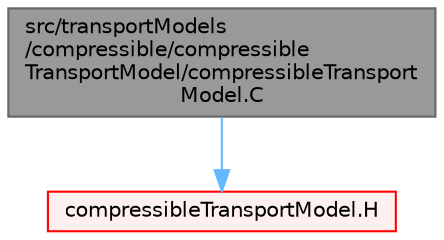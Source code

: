 digraph "src/transportModels/compressible/compressibleTransportModel/compressibleTransportModel.C"
{
 // LATEX_PDF_SIZE
  bgcolor="transparent";
  edge [fontname=Helvetica,fontsize=10,labelfontname=Helvetica,labelfontsize=10];
  node [fontname=Helvetica,fontsize=10,shape=box,height=0.2,width=0.4];
  Node1 [id="Node000001",label="src/transportModels\l/compressible/compressible\lTransportModel/compressibleTransport\lModel.C",height=0.2,width=0.4,color="gray40", fillcolor="grey60", style="filled", fontcolor="black",tooltip=" "];
  Node1 -> Node2 [id="edge1_Node000001_Node000002",color="steelblue1",style="solid",tooltip=" "];
  Node2 [id="Node000002",label="compressibleTransportModel.H",height=0.2,width=0.4,color="red", fillcolor="#FFF0F0", style="filled",URL="$compressibleTransportModel_8H.html",tooltip=" "];
}
